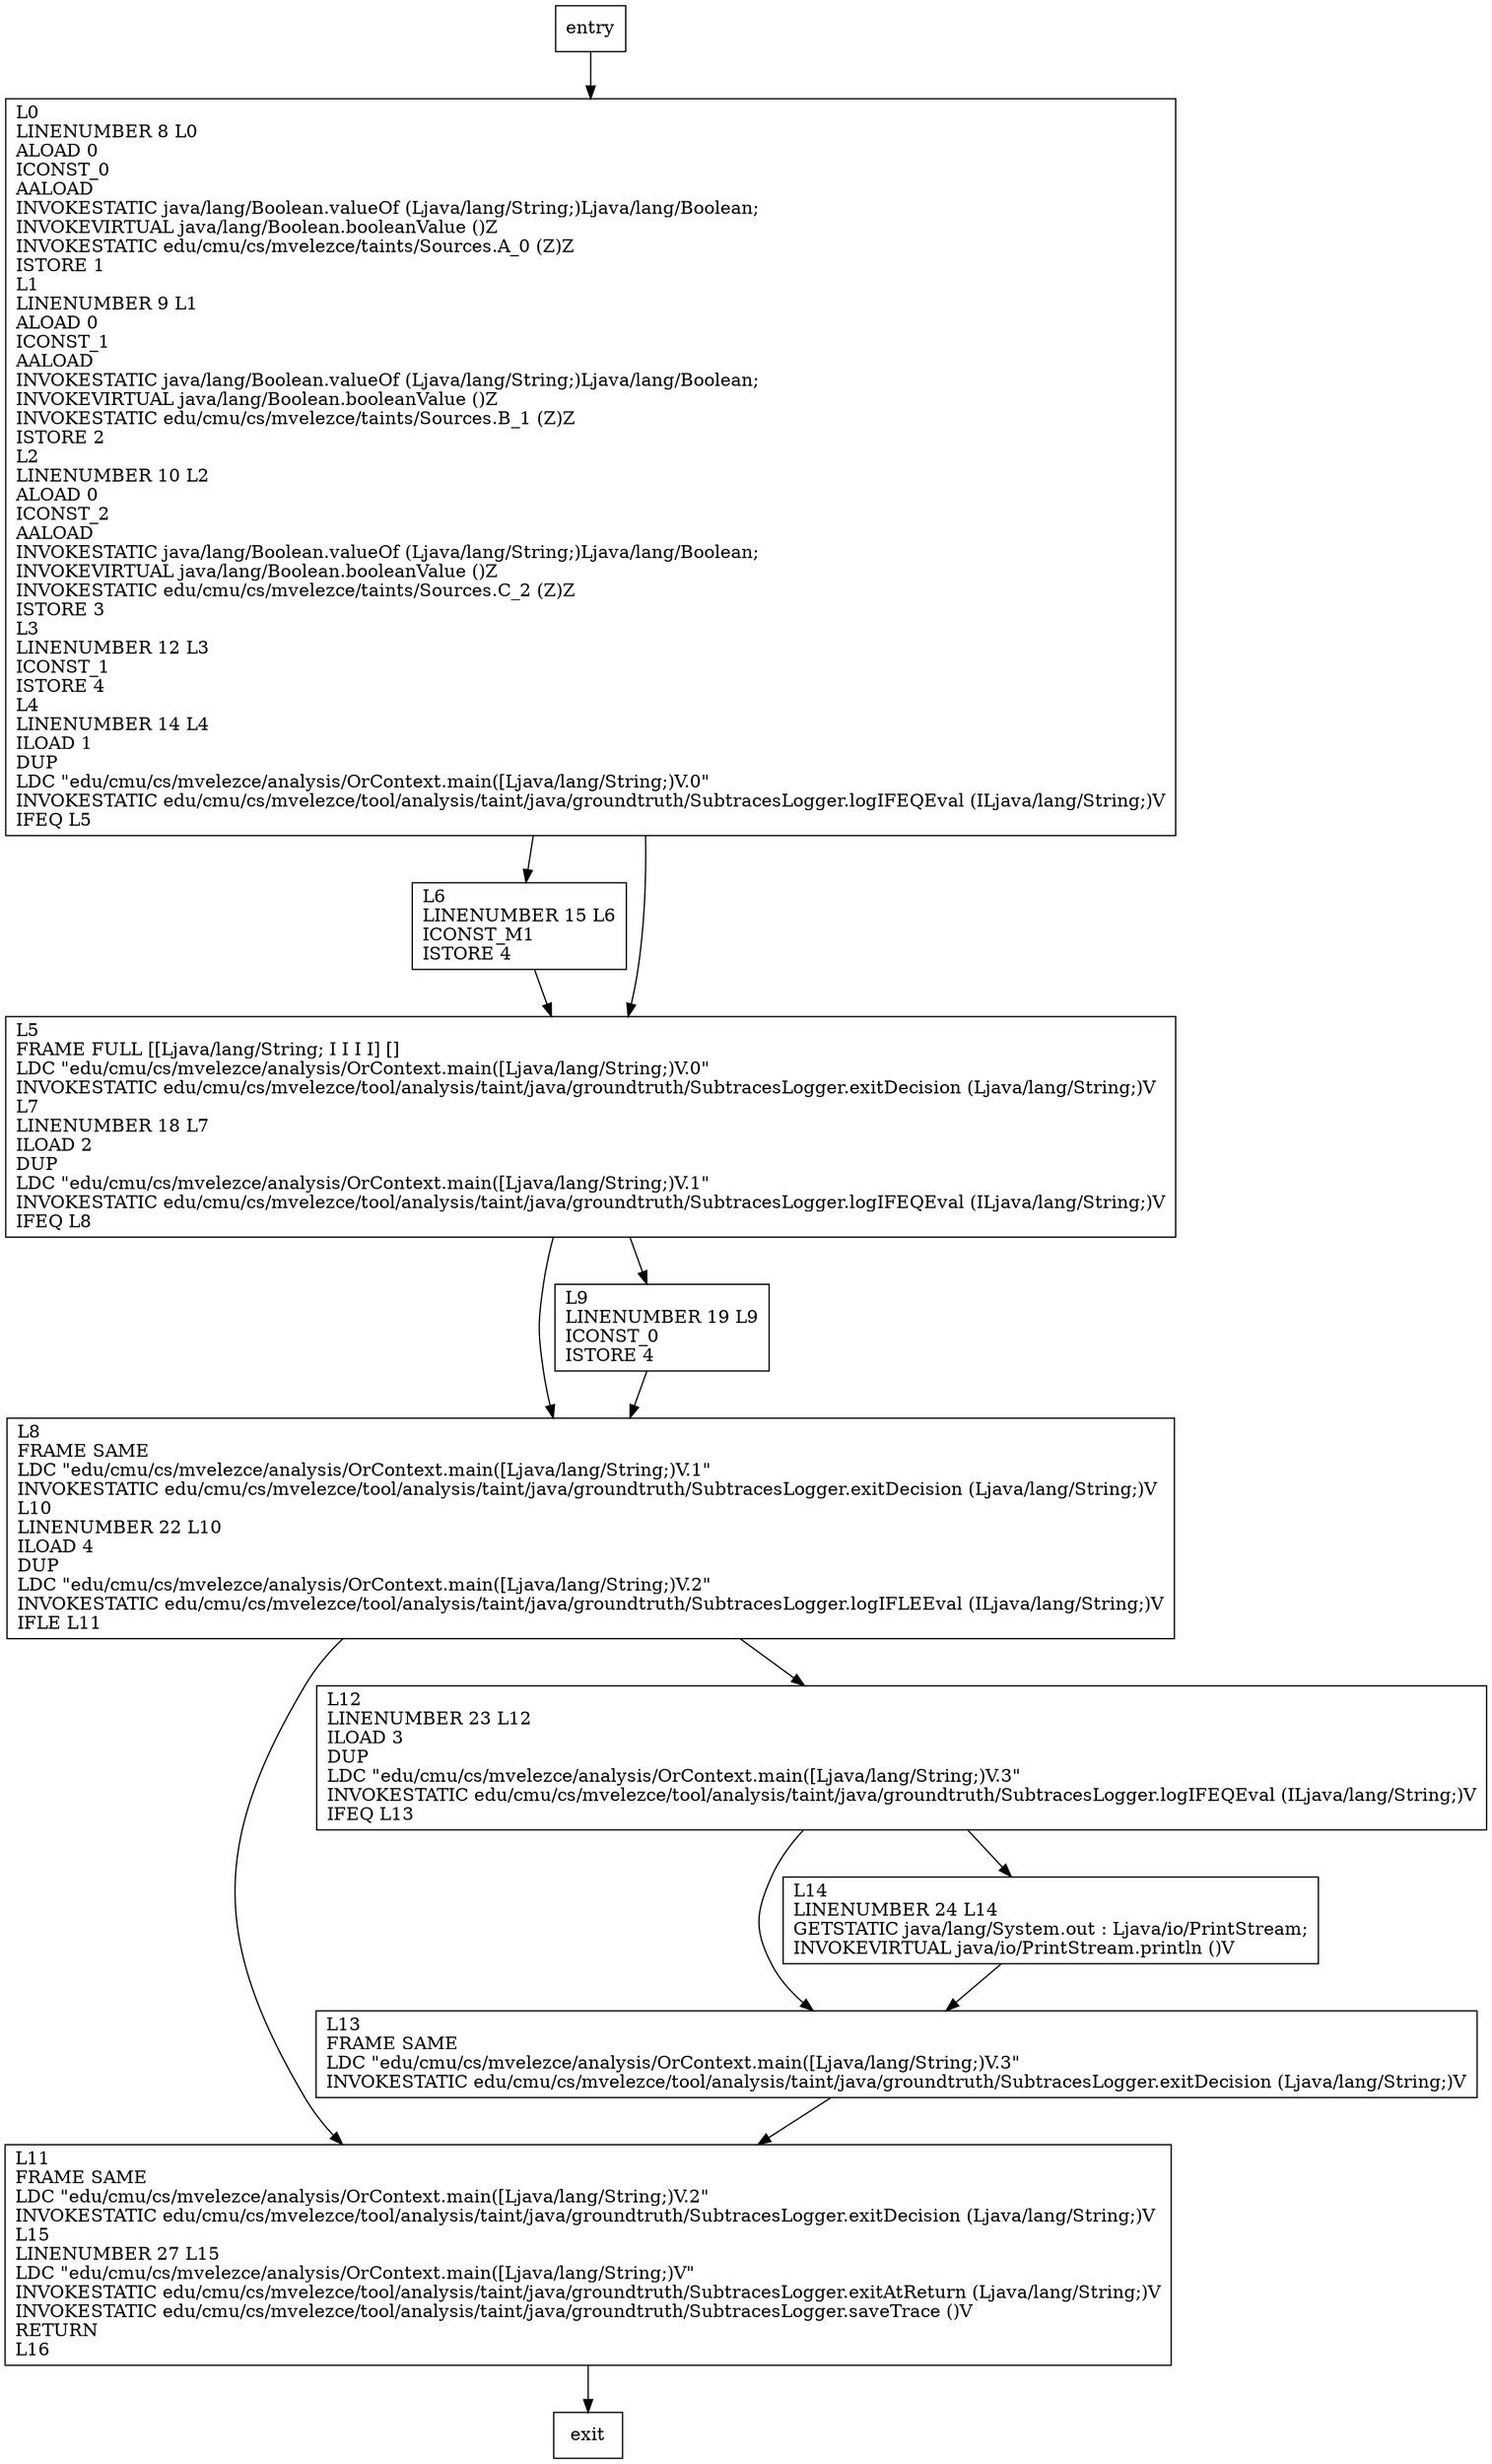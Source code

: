 digraph main {
node [shape=record];
1563053805 [label="L13\lFRAME SAME\lLDC \"edu/cmu/cs/mvelezce/analysis/OrContext.main([Ljava/lang/String;)V.3\"\lINVOKESTATIC edu/cmu/cs/mvelezce/tool/analysis/taint/java/groundtruth/SubtracesLogger.exitDecision (Ljava/lang/String;)V\l"];
402808045 [label="L8\lFRAME SAME\lLDC \"edu/cmu/cs/mvelezce/analysis/OrContext.main([Ljava/lang/String;)V.1\"\lINVOKESTATIC edu/cmu/cs/mvelezce/tool/analysis/taint/java/groundtruth/SubtracesLogger.exitDecision (Ljava/lang/String;)V\lL10\lLINENUMBER 22 L10\lILOAD 4\lDUP\lLDC \"edu/cmu/cs/mvelezce/analysis/OrContext.main([Ljava/lang/String;)V.2\"\lINVOKESTATIC edu/cmu/cs/mvelezce/tool/analysis/taint/java/groundtruth/SubtracesLogger.logIFLEEval (ILjava/lang/String;)V\lIFLE L11\l"];
1464177809 [label="L14\lLINENUMBER 24 L14\lGETSTATIC java/lang/System.out : Ljava/io/PrintStream;\lINVOKEVIRTUAL java/io/PrintStream.println ()V\l"];
332365138 [label="L11\lFRAME SAME\lLDC \"edu/cmu/cs/mvelezce/analysis/OrContext.main([Ljava/lang/String;)V.2\"\lINVOKESTATIC edu/cmu/cs/mvelezce/tool/analysis/taint/java/groundtruth/SubtracesLogger.exitDecision (Ljava/lang/String;)V\lL15\lLINENUMBER 27 L15\lLDC \"edu/cmu/cs/mvelezce/analysis/OrContext.main([Ljava/lang/String;)V\"\lINVOKESTATIC edu/cmu/cs/mvelezce/tool/analysis/taint/java/groundtruth/SubtracesLogger.exitAtReturn (Ljava/lang/String;)V\lINVOKESTATIC edu/cmu/cs/mvelezce/tool/analysis/taint/java/groundtruth/SubtracesLogger.saveTrace ()V\lRETURN\lL16\l"];
1839206329 [label="L0\lLINENUMBER 8 L0\lALOAD 0\lICONST_0\lAALOAD\lINVOKESTATIC java/lang/Boolean.valueOf (Ljava/lang/String;)Ljava/lang/Boolean;\lINVOKEVIRTUAL java/lang/Boolean.booleanValue ()Z\lINVOKESTATIC edu/cmu/cs/mvelezce/taints/Sources.A_0 (Z)Z\lISTORE 1\lL1\lLINENUMBER 9 L1\lALOAD 0\lICONST_1\lAALOAD\lINVOKESTATIC java/lang/Boolean.valueOf (Ljava/lang/String;)Ljava/lang/Boolean;\lINVOKEVIRTUAL java/lang/Boolean.booleanValue ()Z\lINVOKESTATIC edu/cmu/cs/mvelezce/taints/Sources.B_1 (Z)Z\lISTORE 2\lL2\lLINENUMBER 10 L2\lALOAD 0\lICONST_2\lAALOAD\lINVOKESTATIC java/lang/Boolean.valueOf (Ljava/lang/String;)Ljava/lang/Boolean;\lINVOKEVIRTUAL java/lang/Boolean.booleanValue ()Z\lINVOKESTATIC edu/cmu/cs/mvelezce/taints/Sources.C_2 (Z)Z\lISTORE 3\lL3\lLINENUMBER 12 L3\lICONST_1\lISTORE 4\lL4\lLINENUMBER 14 L4\lILOAD 1\lDUP\lLDC \"edu/cmu/cs/mvelezce/analysis/OrContext.main([Ljava/lang/String;)V.0\"\lINVOKESTATIC edu/cmu/cs/mvelezce/tool/analysis/taint/java/groundtruth/SubtracesLogger.logIFEQEval (ILjava/lang/String;)V\lIFEQ L5\l"];
169880779 [label="L6\lLINENUMBER 15 L6\lICONST_M1\lISTORE 4\l"];
977160959 [label="L12\lLINENUMBER 23 L12\lILOAD 3\lDUP\lLDC \"edu/cmu/cs/mvelezce/analysis/OrContext.main([Ljava/lang/String;)V.3\"\lINVOKESTATIC edu/cmu/cs/mvelezce/tool/analysis/taint/java/groundtruth/SubtracesLogger.logIFEQEval (ILjava/lang/String;)V\lIFEQ L13\l"];
552674617 [label="L5\lFRAME FULL [[Ljava/lang/String; I I I I] []\lLDC \"edu/cmu/cs/mvelezce/analysis/OrContext.main([Ljava/lang/String;)V.0\"\lINVOKESTATIC edu/cmu/cs/mvelezce/tool/analysis/taint/java/groundtruth/SubtracesLogger.exitDecision (Ljava/lang/String;)V\lL7\lLINENUMBER 18 L7\lILOAD 2\lDUP\lLDC \"edu/cmu/cs/mvelezce/analysis/OrContext.main([Ljava/lang/String;)V.1\"\lINVOKESTATIC edu/cmu/cs/mvelezce/tool/analysis/taint/java/groundtruth/SubtracesLogger.logIFEQEval (ILjava/lang/String;)V\lIFEQ L8\l"];
1974622245 [label="L9\lLINENUMBER 19 L9\lICONST_0\lISTORE 4\l"];
entry;
exit;
entry -> 1839206329;
1563053805 -> 332365138;
402808045 -> 332365138;
402808045 -> 977160959;
1464177809 -> 1563053805;
332365138 -> exit;
1839206329 -> 169880779;
1839206329 -> 552674617;
169880779 -> 552674617;
977160959 -> 1563053805;
977160959 -> 1464177809;
552674617 -> 402808045;
552674617 -> 1974622245;
1974622245 -> 402808045;
}
